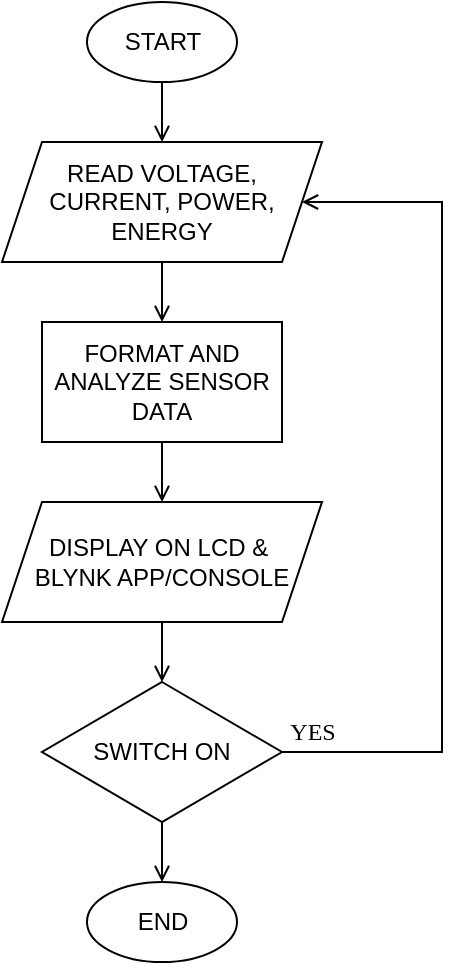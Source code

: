 <mxfile version="27.1.5">
  <diagram id="C5RBs43oDa-KdzZeNtuy" name="Page-1">
    <mxGraphModel dx="882" dy="472" grid="1" gridSize="10" guides="1" tooltips="1" connect="1" arrows="1" fold="1" page="1" pageScale="1" pageWidth="827" pageHeight="1169" math="0" shadow="0">
      <root>
        <mxCell id="WIyWlLk6GJQsqaUBKTNV-0" />
        <mxCell id="WIyWlLk6GJQsqaUBKTNV-1" parent="WIyWlLk6GJQsqaUBKTNV-0" />
        <mxCell id="UsbTpY0gdDbQ-GkFnXvP-7" value="" style="edgeStyle=orthogonalEdgeStyle;rounded=0;orthogonalLoop=1;jettySize=auto;html=1;endArrow=open;endFill=0;" edge="1" parent="WIyWlLk6GJQsqaUBKTNV-1" source="UsbTpY0gdDbQ-GkFnXvP-0" target="UsbTpY0gdDbQ-GkFnXvP-1">
          <mxGeometry relative="1" as="geometry" />
        </mxCell>
        <mxCell id="UsbTpY0gdDbQ-GkFnXvP-0" value="START" style="ellipse;whiteSpace=wrap;html=1;" vertex="1" parent="WIyWlLk6GJQsqaUBKTNV-1">
          <mxGeometry x="182.5" y="90" width="75" height="40" as="geometry" />
        </mxCell>
        <mxCell id="UsbTpY0gdDbQ-GkFnXvP-6" value="" style="edgeStyle=orthogonalEdgeStyle;rounded=0;orthogonalLoop=1;jettySize=auto;html=1;endArrow=open;endFill=0;" edge="1" parent="WIyWlLk6GJQsqaUBKTNV-1" source="UsbTpY0gdDbQ-GkFnXvP-1" target="UsbTpY0gdDbQ-GkFnXvP-2">
          <mxGeometry relative="1" as="geometry" />
        </mxCell>
        <mxCell id="UsbTpY0gdDbQ-GkFnXvP-1" value="READ VOLTAGE, CURRENT, POWER, ENERGY" style="shape=parallelogram;perimeter=parallelogramPerimeter;whiteSpace=wrap;html=1;fixedSize=1;" vertex="1" parent="WIyWlLk6GJQsqaUBKTNV-1">
          <mxGeometry x="140" y="160" width="160" height="60" as="geometry" />
        </mxCell>
        <mxCell id="UsbTpY0gdDbQ-GkFnXvP-2" value="FORMAT AND ANALYZE SENSOR DATA" style="rounded=0;whiteSpace=wrap;html=1;" vertex="1" parent="WIyWlLk6GJQsqaUBKTNV-1">
          <mxGeometry x="160" y="250" width="120" height="60" as="geometry" />
        </mxCell>
        <mxCell id="UsbTpY0gdDbQ-GkFnXvP-21" value="" style="edgeStyle=orthogonalEdgeStyle;rounded=0;orthogonalLoop=1;jettySize=auto;html=1;endArrow=open;endFill=0;entryX=0.5;entryY=0;entryDx=0;entryDy=0;entryPerimeter=0;" edge="1" parent="WIyWlLk6GJQsqaUBKTNV-1" source="UsbTpY0gdDbQ-GkFnXvP-8" target="UsbTpY0gdDbQ-GkFnXvP-26">
          <mxGeometry relative="1" as="geometry" />
        </mxCell>
        <mxCell id="UsbTpY0gdDbQ-GkFnXvP-8" value="DISPLAY ON LCD &amp;amp;&amp;nbsp;&lt;div&gt;BLYNK APP/CONSOLE&lt;/div&gt;" style="shape=parallelogram;perimeter=parallelogramPerimeter;whiteSpace=wrap;html=1;fixedSize=1;" vertex="1" parent="WIyWlLk6GJQsqaUBKTNV-1">
          <mxGeometry x="140" y="340" width="160" height="60" as="geometry" />
        </mxCell>
        <mxCell id="UsbTpY0gdDbQ-GkFnXvP-12" value="END" style="ellipse;whiteSpace=wrap;html=1;" vertex="1" parent="WIyWlLk6GJQsqaUBKTNV-1">
          <mxGeometry x="182.5" y="530" width="75" height="40" as="geometry" />
        </mxCell>
        <mxCell id="UsbTpY0gdDbQ-GkFnXvP-23" value="" style="endArrow=open;html=1;rounded=0;exitX=0.5;exitY=1;exitDx=0;exitDy=0;entryX=0.5;entryY=0;entryDx=0;entryDy=0;endFill=0;" edge="1" parent="WIyWlLk6GJQsqaUBKTNV-1" source="UsbTpY0gdDbQ-GkFnXvP-2" target="UsbTpY0gdDbQ-GkFnXvP-8">
          <mxGeometry width="50" height="50" relative="1" as="geometry">
            <mxPoint x="390" y="320" as="sourcePoint" />
            <mxPoint x="390" y="400" as="targetPoint" />
            <Array as="points" />
          </mxGeometry>
        </mxCell>
        <mxCell id="UsbTpY0gdDbQ-GkFnXvP-24" value="" style="endArrow=open;html=1;rounded=0;exitX=1;exitY=0.5;exitDx=0;exitDy=0;entryX=1;entryY=0.5;entryDx=0;entryDy=0;endFill=0;exitPerimeter=0;" edge="1" parent="WIyWlLk6GJQsqaUBKTNV-1" source="UsbTpY0gdDbQ-GkFnXvP-26" target="UsbTpY0gdDbQ-GkFnXvP-1">
          <mxGeometry width="50" height="50" relative="1" as="geometry">
            <mxPoint x="390" y="320" as="sourcePoint" />
            <mxPoint x="440" y="270" as="targetPoint" />
            <Array as="points">
              <mxPoint x="360" y="465" />
              <mxPoint x="360" y="190" />
            </Array>
          </mxGeometry>
        </mxCell>
        <mxCell id="UsbTpY0gdDbQ-GkFnXvP-27" value="" style="edgeStyle=orthogonalEdgeStyle;rounded=0;orthogonalLoop=1;jettySize=auto;html=1;endArrow=open;endFill=0;" edge="1" parent="WIyWlLk6GJQsqaUBKTNV-1" source="UsbTpY0gdDbQ-GkFnXvP-26" target="UsbTpY0gdDbQ-GkFnXvP-12">
          <mxGeometry relative="1" as="geometry" />
        </mxCell>
        <mxCell id="UsbTpY0gdDbQ-GkFnXvP-26" value="SWITCH ON" style="strokeWidth=1;html=1;shape=mxgraph.flowchart.decision;whiteSpace=wrap;" vertex="1" parent="WIyWlLk6GJQsqaUBKTNV-1">
          <mxGeometry x="160" y="430" width="120" height="70" as="geometry" />
        </mxCell>
        <mxCell id="UsbTpY0gdDbQ-GkFnXvP-28" value="&lt;h6&gt;&lt;span style=&quot;color: light-dark(rgb(0, 0, 0), rgb(255, 255, 255)); font-weight: normal;&quot;&gt;&lt;font style=&quot;font-size: 12px;&quot; face=&quot;Times New Roman&quot;&gt;YES&lt;/font&gt;&lt;/span&gt;&lt;/h6&gt;&lt;div&gt;&lt;/div&gt;" style="text;html=1;align=center;verticalAlign=middle;resizable=0;points=[];autosize=1;strokeColor=none;fillColor=none;" vertex="1" parent="WIyWlLk6GJQsqaUBKTNV-1">
          <mxGeometry x="270" y="420" width="50" height="70" as="geometry" />
        </mxCell>
      </root>
    </mxGraphModel>
  </diagram>
</mxfile>
